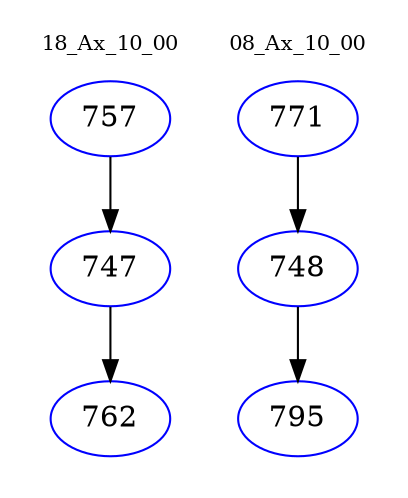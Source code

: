 digraph{
subgraph cluster_0 {
color = white
label = "18_Ax_10_00";
fontsize=10;
T0_757 [label="757", color="blue"]
T0_757 -> T0_747 [color="black"]
T0_747 [label="747", color="blue"]
T0_747 -> T0_762 [color="black"]
T0_762 [label="762", color="blue"]
}
subgraph cluster_1 {
color = white
label = "08_Ax_10_00";
fontsize=10;
T1_771 [label="771", color="blue"]
T1_771 -> T1_748 [color="black"]
T1_748 [label="748", color="blue"]
T1_748 -> T1_795 [color="black"]
T1_795 [label="795", color="blue"]
}
}
